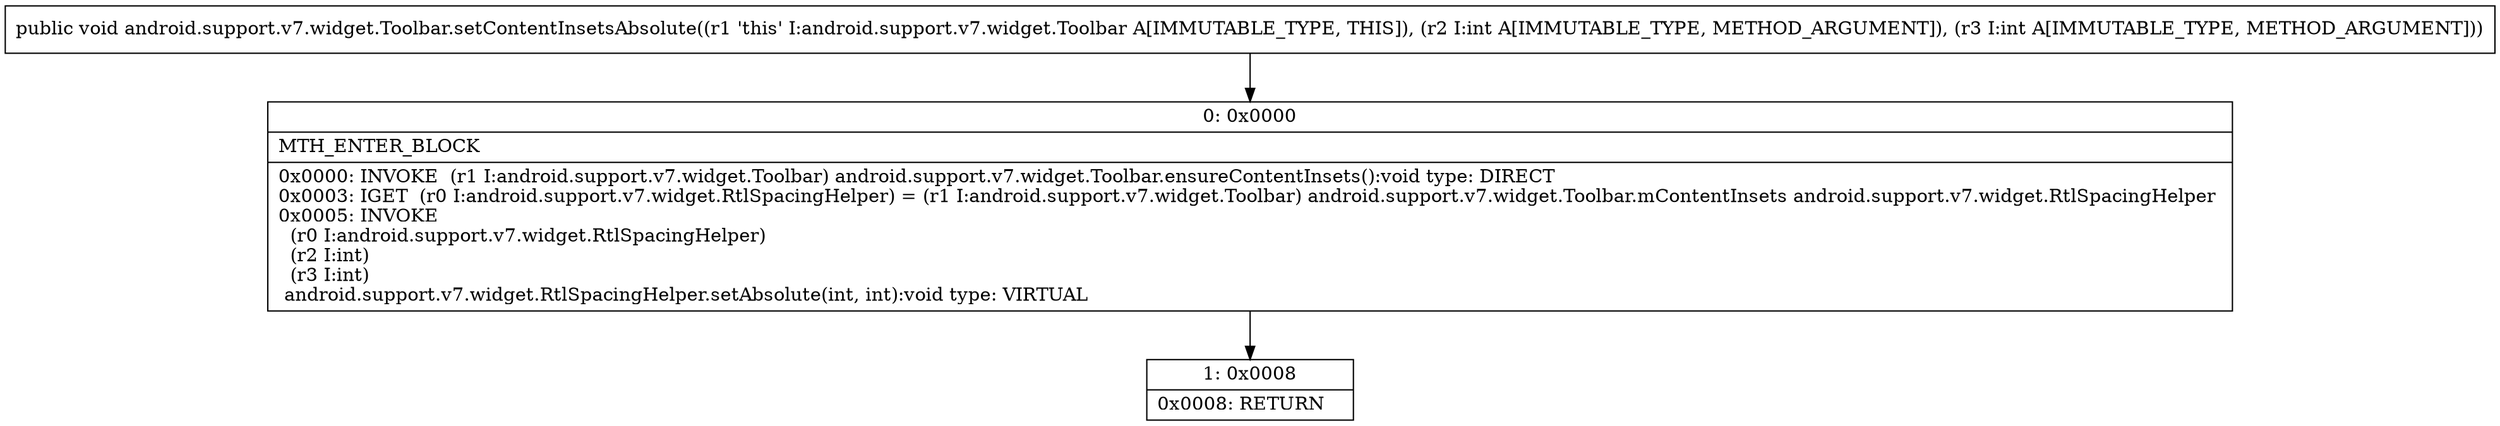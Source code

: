 digraph "CFG forandroid.support.v7.widget.Toolbar.setContentInsetsAbsolute(II)V" {
Node_0 [shape=record,label="{0\:\ 0x0000|MTH_ENTER_BLOCK\l|0x0000: INVOKE  (r1 I:android.support.v7.widget.Toolbar) android.support.v7.widget.Toolbar.ensureContentInsets():void type: DIRECT \l0x0003: IGET  (r0 I:android.support.v7.widget.RtlSpacingHelper) = (r1 I:android.support.v7.widget.Toolbar) android.support.v7.widget.Toolbar.mContentInsets android.support.v7.widget.RtlSpacingHelper \l0x0005: INVOKE  \l  (r0 I:android.support.v7.widget.RtlSpacingHelper)\l  (r2 I:int)\l  (r3 I:int)\l android.support.v7.widget.RtlSpacingHelper.setAbsolute(int, int):void type: VIRTUAL \l}"];
Node_1 [shape=record,label="{1\:\ 0x0008|0x0008: RETURN   \l}"];
MethodNode[shape=record,label="{public void android.support.v7.widget.Toolbar.setContentInsetsAbsolute((r1 'this' I:android.support.v7.widget.Toolbar A[IMMUTABLE_TYPE, THIS]), (r2 I:int A[IMMUTABLE_TYPE, METHOD_ARGUMENT]), (r3 I:int A[IMMUTABLE_TYPE, METHOD_ARGUMENT])) }"];
MethodNode -> Node_0;
Node_0 -> Node_1;
}

